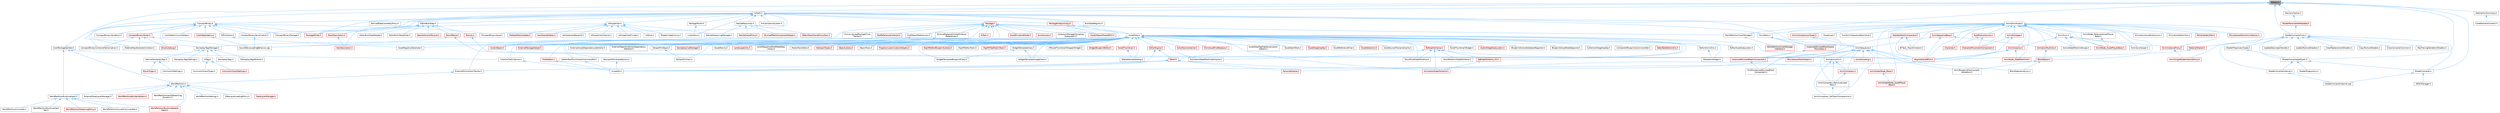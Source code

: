 digraph "Blake3.h"
{
 // INTERACTIVE_SVG=YES
 // LATEX_PDF_SIZE
  bgcolor="transparent";
  edge [fontname=Helvetica,fontsize=10,labelfontname=Helvetica,labelfontsize=10];
  node [fontname=Helvetica,fontsize=10,shape=box,height=0.2,width=0.4];
  Node1 [id="Node000001",label="Blake3.h",height=0.2,width=0.4,color="gray40", fillcolor="grey60", style="filled", fontcolor="black",tooltip=" "];
  Node1 -> Node2 [id="edge1_Node000001_Node000002",dir="back",color="steelblue1",style="solid",tooltip=" "];
  Node2 [id="Node000002",label="CookPackageSplitter.h",height=0.2,width=0.4,color="grey40", fillcolor="white", style="filled",URL="$da/db3/CookPackageSplitter_8h.html",tooltip=" "];
  Node2 -> Node3 [id="edge2_Node000002_Node000003",dir="back",color="steelblue1",style="solid",tooltip=" "];
  Node3 [id="Node000003",label="CookOnTheFlyServer.h",height=0.2,width=0.4,color="grey40", fillcolor="white", style="filled",URL="$dc/dca/CookOnTheFlyServer_8h.html",tooltip=" "];
  Node3 -> Node4 [id="edge3_Node000003_Node000004",dir="back",color="steelblue1",style="solid",tooltip=" "];
  Node4 [id="Node000004",label="UnrealEd.h",height=0.2,width=0.4,color="grey40", fillcolor="white", style="filled",URL="$d2/d5f/UnrealEd_8h.html",tooltip=" "];
  Node2 -> Node5 [id="edge4_Node000002_Node000005",dir="back",color="steelblue1",style="solid",tooltip=" "];
  Node5 [id="Node000005",label="WorldPartition.h",height=0.2,width=0.4,color="grey40", fillcolor="white", style="filled",URL="$de/d1e/WorldPartition_8h.html",tooltip=" "];
  Node5 -> Node6 [id="edge5_Node000005_Node000006",dir="back",color="steelblue1",style="solid",tooltip=" "];
  Node6 [id="Node000006",label="DataLayerLoadingPolicy.h",height=0.2,width=0.4,color="grey40", fillcolor="white", style="filled",URL="$d4/d49/DataLayerLoadingPolicy_8h.html",tooltip=" "];
  Node5 -> Node7 [id="edge6_Node000005_Node000007",dir="back",color="steelblue1",style="solid",tooltip=" "];
  Node7 [id="Node000007",label="DataLayerManager.h",height=0.2,width=0.4,color="red", fillcolor="#FFF0F0", style="filled",URL="$de/d96/DataLayerManager_8h.html",tooltip=" "];
  Node5 -> Node9 [id="edge7_Node000005_Node000009",dir="back",color="steelblue1",style="solid",tooltip=" "];
  Node9 [id="Node000009",label="ExternalDataLayerManager.h",height=0.2,width=0.4,color="grey40", fillcolor="white", style="filled",URL="$d3/d7d/ExternalDataLayerManager_8h.html",tooltip=" "];
  Node5 -> Node10 [id="edge8_Node000005_Node000010",dir="back",color="steelblue1",style="solid",tooltip=" "];
  Node10 [id="Node000010",label="WorldPartitionBuilderHelpers.h",height=0.2,width=0.4,color="red", fillcolor="#FFF0F0", style="filled",URL="$db/dc0/WorldPartitionBuilderHelpers_8h.html",tooltip=" "];
  Node5 -> Node13 [id="edge9_Node000005_Node000013",dir="back",color="steelblue1",style="solid",tooltip=" "];
  Node13 [id="Node000013",label="WorldPartitionLevelStreaming\lDynamic.h",height=0.2,width=0.4,color="grey40", fillcolor="white", style="filled",URL="$d4/d21/WorldPartitionLevelStreamingDynamic_8h.html",tooltip=" "];
  Node5 -> Node14 [id="edge10_Node000005_Node000014",dir="back",color="steelblue1",style="solid",tooltip=" "];
  Node14 [id="Node000014",label="WorldPartitionRuntimeHash.h",height=0.2,width=0.4,color="grey40", fillcolor="white", style="filled",URL="$d9/df1/WorldPartitionRuntimeHash_8h.html",tooltip=" "];
  Node14 -> Node15 [id="edge11_Node000014_Node000015",dir="back",color="steelblue1",style="solid",tooltip=" "];
  Node15 [id="Node000015",label="WorldPartitionConvertCommandlet.h",height=0.2,width=0.4,color="grey40", fillcolor="white", style="filled",URL="$db/d15/WorldPartitionConvertCommandlet_8h.html",tooltip=" "];
  Node14 -> Node16 [id="edge12_Node000014_Node000016",dir="back",color="steelblue1",style="solid",tooltip=" "];
  Node16 [id="Node000016",label="WorldPartitionConverter.h",height=0.2,width=0.4,color="grey40", fillcolor="white", style="filled",URL="$dc/df8/WorldPartitionConverter_8h.html",tooltip=" "];
  Node14 -> Node17 [id="edge13_Node000014_Node000017",dir="back",color="steelblue1",style="solid",tooltip=" "];
  Node17 [id="Node000017",label="WorldPartitionRuntimeHash\lSet.h",height=0.2,width=0.4,color="grey40", fillcolor="white", style="filled",URL="$d7/d94/WorldPartitionRuntimeHashSet_8h.html",tooltip=" "];
  Node14 -> Node18 [id="edge14_Node000014_Node000018",dir="back",color="steelblue1",style="solid",tooltip=" "];
  Node18 [id="Node000018",label="WorldPartitionRuntimeSpatial\lHash.h",height=0.2,width=0.4,color="red", fillcolor="#FFF0F0", style="filled",URL="$da/dbe/WorldPartitionRuntimeSpatialHash_8h.html",tooltip=" "];
  Node14 -> Node20 [id="edge15_Node000014_Node000020",dir="back",color="steelblue1",style="solid",tooltip=" "];
  Node20 [id="Node000020",label="WorldPartitionStreamingPolicy.h",height=0.2,width=0.4,color="red", fillcolor="#FFF0F0", style="filled",URL="$d8/d37/WorldPartitionStreamingPolicy_8h.html",tooltip=" "];
  Node5 -> Node18 [id="edge16_Node000005_Node000018",dir="back",color="steelblue1",style="solid",tooltip=" "];
  Node5 -> Node22 [id="edge17_Node000005_Node000022",dir="back",color="steelblue1",style="solid",tooltip=" "];
  Node22 [id="Node000022",label="WorldPartitionSettings.h",height=0.2,width=0.4,color="grey40", fillcolor="white", style="filled",URL="$de/d7a/WorldPartitionSettings_8h.html",tooltip=" "];
  Node2 -> Node14 [id="edge18_Node000002_Node000014",dir="back",color="steelblue1",style="solid",tooltip=" "];
  Node1 -> Node23 [id="edge19_Node000001_Node000023",dir="back",color="steelblue1",style="solid",tooltip=" "];
  Node23 [id="Node000023",label="GameplayTagsManager.h",height=0.2,width=0.4,color="grey40", fillcolor="white", style="filled",URL="$d5/dc9/GameplayTagsManager_8h.html",tooltip=" "];
  Node23 -> Node24 [id="edge20_Node000023_Node000024",dir="back",color="steelblue1",style="solid",tooltip=" "];
  Node24 [id="Node000024",label="GameplayTags.h",height=0.2,width=0.4,color="grey40", fillcolor="white", style="filled",URL="$d0/d9b/GameplayTags_8h.html",tooltip=" "];
  Node23 -> Node25 [id="edge21_Node000023_Node000025",dir="back",color="steelblue1",style="solid",tooltip=" "];
  Node25 [id="Node000025",label="GameplayTagsModule.h",height=0.2,width=0.4,color="grey40", fillcolor="white", style="filled",URL="$dc/d65/GameplayTagsModule_8h.html",tooltip=" "];
  Node23 -> Node26 [id="edge22_Node000023_Node000026",dir="back",color="steelblue1",style="solid",tooltip=" "];
  Node26 [id="Node000026",label="GameplayTagsSettings.h",height=0.2,width=0.4,color="grey40", fillcolor="white", style="filled",URL="$d0/dec/GameplayTagsSettings_8h.html",tooltip=" "];
  Node23 -> Node27 [id="edge23_Node000023_Node000027",dir="back",color="steelblue1",style="solid",tooltip=" "];
  Node27 [id="Node000027",label="NativeGameplayTags.h",height=0.2,width=0.4,color="grey40", fillcolor="white", style="filled",URL="$da/d7f/NativeGameplayTags_8h.html",tooltip=" "];
  Node27 -> Node28 [id="edge24_Node000027_Node000028",dir="back",color="steelblue1",style="solid",tooltip=" "];
  Node28 [id="Node000028",label="CommonUISettings.h",height=0.2,width=0.4,color="grey40", fillcolor="white", style="filled",URL="$dd/d19/CommonUISettings_8h.html",tooltip=" "];
  Node27 -> Node29 [id="edge25_Node000027_Node000029",dir="back",color="steelblue1",style="solid",tooltip=" "];
  Node29 [id="Node000029",label="MoverTypes.h",height=0.2,width=0.4,color="red", fillcolor="#FFF0F0", style="filled",URL="$dd/d3e/MoverTypes_8h.html",tooltip=" "];
  Node23 -> Node91 [id="edge26_Node000023_Node000091",dir="back",color="steelblue1",style="solid",tooltip=" "];
  Node91 [id="Node000091",label="UITag.h",height=0.2,width=0.4,color="grey40", fillcolor="white", style="filled",URL="$d4/da5/UITag_8h.html",tooltip=" "];
  Node91 -> Node92 [id="edge27_Node000091_Node000092",dir="back",color="steelblue1",style="solid",tooltip=" "];
  Node92 [id="Node000092",label="CommonUIInputSettings.h",height=0.2,width=0.4,color="red", fillcolor="#FFF0F0", style="filled",URL="$d4/d5b/CommonUIInputSettings_8h.html",tooltip=" "];
  Node91 -> Node94 [id="edge28_Node000091_Node000094",dir="back",color="steelblue1",style="solid",tooltip=" "];
  Node94 [id="Node000094",label="CommonUIInputTypes.h",height=0.2,width=0.4,color="grey40", fillcolor="white", style="filled",URL="$d5/de8/CommonUIInputTypes_8h.html",tooltip=" "];
  Node1 -> Node95 [id="edge29_Node000001_Node000095",dir="back",color="steelblue1",style="solid",tooltip=" "];
  Node95 [id="Node000095",label="IoHash.h",height=0.2,width=0.4,color="grey40", fillcolor="white", style="filled",URL="$d0/d97/IoHash_8h.html",tooltip=" "];
  Node95 -> Node96 [id="edge30_Node000095_Node000096",dir="back",color="steelblue1",style="solid",tooltip=" "];
  Node96 [id="Node000096",label="AnimBank.h",height=0.2,width=0.4,color="grey40", fillcolor="white", style="filled",URL="$d6/dc9/AnimBank_8h.html",tooltip=" "];
  Node96 -> Node97 [id="edge31_Node000096_Node000097",dir="back",color="steelblue1",style="solid",tooltip=" "];
  Node97 [id="Node000097",label="HLODInstancedSkinnedMesh\lComponent.h",height=0.2,width=0.4,color="grey40", fillcolor="white", style="filled",URL="$d5/d06/HLODInstancedSkinnedMeshComponent_8h.html",tooltip=" "];
  Node96 -> Node98 [id="edge32_Node000096_Node000098",dir="back",color="steelblue1",style="solid",tooltip=" "];
  Node98 [id="Node000098",label="InstancedSkinnedMeshComponent.h",height=0.2,width=0.4,color="red", fillcolor="#FFF0F0", style="filled",URL="$d7/da7/InstancedSkinnedMeshComponent_8h.html",tooltip=" "];
  Node98 -> Node97 [id="edge33_Node000098_Node000097",dir="back",color="steelblue1",style="solid",tooltip=" "];
  Node96 -> Node100 [id="edge34_Node000096_Node000100",dir="back",color="steelblue1",style="solid",tooltip=" "];
  Node100 [id="Node000100",label="InstancedSkinnedMeshScene\lProxyDesc.h",height=0.2,width=0.4,color="red", fillcolor="#FFF0F0", style="filled",URL="$d7/d6c/InstancedSkinnedMeshSceneProxyDesc_8h.html",tooltip=" "];
  Node100 -> Node98 [id="edge35_Node000100_Node000098",dir="back",color="steelblue1",style="solid",tooltip=" "];
  Node95 -> Node101 [id="edge36_Node000095_Node000101",dir="back",color="steelblue1",style="solid",tooltip=" "];
  Node101 [id="Node000101",label="AnimSequence.h",height=0.2,width=0.4,color="grey40", fillcolor="white", style="filled",URL="$d0/d8a/AnimSequence_8h.html",tooltip=" "];
  Node101 -> Node102 [id="edge37_Node000101_Node000102",dir="back",color="steelblue1",style="solid",tooltip=" "];
  Node102 [id="Node000102",label="AnimBlueprintPostCompile\lValidation.h",height=0.2,width=0.4,color="grey40", fillcolor="white", style="filled",URL="$de/d1b/AnimBlueprintPostCompileValidation_8h.html",tooltip=" "];
  Node101 -> Node103 [id="edge38_Node000101_Node000103",dir="back",color="steelblue1",style="solid",tooltip=" "];
  Node103 [id="Node000103",label="AnimCompress.h",height=0.2,width=0.4,color="red", fillcolor="#FFF0F0", style="filled",URL="$dd/d6d/AnimCompress_8h.html",tooltip=" "];
  Node103 -> Node107 [id="edge39_Node000103_Node000107",dir="back",color="steelblue1",style="solid",tooltip=" "];
  Node107 [id="Node000107",label="AnimCompress_RemoveLinear\lKeys.h",height=0.2,width=0.4,color="grey40", fillcolor="white", style="filled",URL="$d1/d0a/AnimCompress__RemoveLinearKeys_8h.html",tooltip=" "];
  Node107 -> Node108 [id="edge40_Node000107_Node000108",dir="back",color="steelblue1",style="solid",tooltip=" "];
  Node108 [id="Node000108",label="AnimCompress_PerTrackCompression.h",height=0.2,width=0.4,color="grey40", fillcolor="white", style="filled",URL="$d1/d22/AnimCompress__PerTrackCompression_8h.html",tooltip=" "];
  Node101 -> Node108 [id="edge41_Node000101_Node000108",dir="back",color="steelblue1",style="solid",tooltip=" "];
  Node101 -> Node107 [id="edge42_Node000101_Node000107",dir="back",color="steelblue1",style="solid",tooltip=" "];
  Node101 -> Node111 [id="edge43_Node000101_Node000111",dir="back",color="steelblue1",style="solid",tooltip=" "];
  Node111 [id="Node000111",label="AnimEncoding.h",height=0.2,width=0.4,color="red", fillcolor="#FFF0F0", style="filled",URL="$d9/dfd/AnimEncoding_8h.html",tooltip=" "];
  Node101 -> Node117 [id="edge44_Node000101_Node000117",dir="back",color="steelblue1",style="solid",tooltip=" "];
  Node117 [id="Node000117",label="AnimationUtils.h",height=0.2,width=0.4,color="grey40", fillcolor="white", style="filled",URL="$d6/db6/AnimationUtils_8h.html",tooltip=" "];
  Node117 -> Node103 [id="edge45_Node000117_Node000103",dir="back",color="steelblue1",style="solid",tooltip=" "];
  Node117 -> Node108 [id="edge46_Node000117_Node000108",dir="back",color="steelblue1",style="solid",tooltip=" "];
  Node117 -> Node107 [id="edge47_Node000117_Node000107",dir="back",color="steelblue1",style="solid",tooltip=" "];
  Node101 -> Node118 [id="edge48_Node000101_Node000118",dir="back",color="steelblue1",style="solid",tooltip=" "];
  Node118 [id="Node000118",label="BlendSpaceAnalysis.h",height=0.2,width=0.4,color="grey40", fillcolor="white", style="filled",URL="$d7/daf/BlendSpaceAnalysis_8h.html",tooltip=" "];
  Node101 -> Node119 [id="edge49_Node000101_Node000119",dir="back",color="steelblue1",style="solid",tooltip=" "];
  Node119 [id="Node000119",label="EngineSharedPCH.h",height=0.2,width=0.4,color="red", fillcolor="#FFF0F0", style="filled",URL="$dc/dbb/EngineSharedPCH_8h.html",tooltip=" "];
  Node101 -> Node121 [id="edge50_Node000101_Node000121",dir="back",color="steelblue1",style="solid",tooltip=" "];
  Node121 [id="Node000121",label="MovieSceneToolHelpers.h",height=0.2,width=0.4,color="red", fillcolor="#FFF0F0", style="filled",URL="$d4/d0e/MovieSceneToolHelpers_8h.html",tooltip=" "];
  Node101 -> Node126 [id="edge51_Node000101_Node000126",dir="back",color="steelblue1",style="solid",tooltip=" "];
  Node126 [id="Node000126",label="PersonaModule.h",height=0.2,width=0.4,color="red", fillcolor="#FFF0F0", style="filled",URL="$de/d74/PersonaModule_8h.html",tooltip=" "];
  Node95 -> Node128 [id="edge52_Node000095_Node000128",dir="back",color="steelblue1",style="solid",tooltip=" "];
  Node128 [id="Node000128",label="AnimationAsset.h",height=0.2,width=0.4,color="grey40", fillcolor="white", style="filled",URL="$d4/df8/AnimationAsset_8h.html",tooltip=" "];
  Node128 -> Node129 [id="edge53_Node000128_Node000129",dir="back",color="steelblue1",style="solid",tooltip=" "];
  Node129 [id="Node000129",label="ActiveStateMachineScope.h",height=0.2,width=0.4,color="grey40", fillcolor="white", style="filled",URL="$db/d6d/ActiveStateMachineScope_8h.html",tooltip=" "];
  Node128 -> Node96 [id="edge54_Node000128_Node000096",dir="back",color="steelblue1",style="solid",tooltip=" "];
  Node128 -> Node130 [id="edge55_Node000128_Node000130",dir="back",color="steelblue1",style="solid",tooltip=" "];
  Node130 [id="Node000130",label="AnimCompressionTypes.h",height=0.2,width=0.4,color="red", fillcolor="#FFF0F0", style="filled",URL="$d1/d3b/AnimCompressionTypes_8h.html",tooltip=" "];
  Node130 -> Node101 [id="edge56_Node000130_Node000101",dir="back",color="steelblue1",style="solid",tooltip=" "];
  Node128 -> Node137 [id="edge57_Node000128_Node000137",dir="back",color="steelblue1",style="solid",tooltip=" "];
  Node137 [id="Node000137",label="AnimGraphNode_AssetPlayer\lBase.h",height=0.2,width=0.4,color="red", fillcolor="#FFF0F0", style="filled",URL="$d1/d4f/AnimGraphNode__AssetPlayerBase_8h.html",tooltip=" "];
  Node128 -> Node149 [id="edge58_Node000128_Node000149",dir="back",color="steelblue1",style="solid",tooltip=" "];
  Node149 [id="Node000149",label="AnimGraphNode_Base.h",height=0.2,width=0.4,color="red", fillcolor="#FFF0F0", style="filled",URL="$d0/dfb/AnimGraphNode__Base_8h.html",tooltip=" "];
  Node149 -> Node137 [id="edge59_Node000149_Node000137",dir="back",color="steelblue1",style="solid",tooltip=" "];
  Node128 -> Node229 [id="edge60_Node000128_Node000229",dir="back",color="steelblue1",style="solid",tooltip=" "];
  Node229 [id="Node000229",label="AnimInstance.h",height=0.2,width=0.4,color="red", fillcolor="#FFF0F0", style="filled",URL="$df/da0/AnimInstance_8h.html",tooltip=" "];
  Node229 -> Node235 [id="edge61_Node000229_Node000235",dir="back",color="steelblue1",style="solid",tooltip=" "];
  Node235 [id="Node000235",label="AnimNode_StateMachine.h",height=0.2,width=0.4,color="red", fillcolor="#FFF0F0", style="filled",URL="$df/d8f/AnimNode__StateMachine_8h.html",tooltip=" "];
  Node229 -> Node119 [id="edge62_Node000229_Node000119",dir="back",color="steelblue1",style="solid",tooltip=" "];
  Node229 -> Node4 [id="edge63_Node000229_Node000004",dir="back",color="steelblue1",style="solid",tooltip=" "];
  Node128 -> Node294 [id="edge64_Node000128_Node000294",dir="back",color="steelblue1",style="solid",tooltip=" "];
  Node294 [id="Node000294",label="AnimInstanceProxy.h",height=0.2,width=0.4,color="red", fillcolor="#FFF0F0", style="filled",URL="$d6/d6e/AnimInstanceProxy_8h.html",tooltip=" "];
  Node294 -> Node296 [id="edge65_Node000294_Node000296",dir="back",color="steelblue1",style="solid",tooltip=" "];
  Node296 [id="Node000296",label="AnimSingleNodeInstanceProxy.h",height=0.2,width=0.4,color="red", fillcolor="#FFF0F0", style="filled",URL="$dc/de5/AnimSingleNodeInstanceProxy_8h.html",tooltip=" "];
  Node128 -> Node297 [id="edge66_Node000128_Node000297",dir="back",color="steelblue1",style="solid",tooltip=" "];
  Node297 [id="Node000297",label="AnimMontage.h",height=0.2,width=0.4,color="red", fillcolor="#FFF0F0", style="filled",URL="$d2/da0/AnimMontage_8h.html",tooltip=" "];
  Node297 -> Node299 [id="edge67_Node000297_Node000299",dir="back",color="steelblue1",style="solid",tooltip=" "];
  Node299 [id="Node000299",label="CharacterMovementComponent.h",height=0.2,width=0.4,color="red", fillcolor="#FFF0F0", style="filled",URL="$d8/d84/CharacterMovementComponent_8h.html",tooltip=" "];
  Node297 -> Node119 [id="edge68_Node000297_Node000119",dir="back",color="steelblue1",style="solid",tooltip=" "];
  Node128 -> Node303 [id="edge69_Node000128_Node000303",dir="back",color="steelblue1",style="solid",tooltip=" "];
  Node303 [id="Node000303",label="AnimNode_AssetPlayerBase.h",height=0.2,width=0.4,color="red", fillcolor="#FFF0F0", style="filled",URL="$db/d4a/AnimNode__AssetPlayerBase_8h.html",tooltip=" "];
  Node128 -> Node305 [id="edge70_Node000128_Node000305",dir="back",color="steelblue1",style="solid",tooltip=" "];
  Node305 [id="Node000305",label="AnimNode_RelevantAssetPlayer\lBase.h",height=0.2,width=0.4,color="grey40", fillcolor="white", style="filled",URL="$d5/d02/AnimNode__RelevantAssetPlayerBase_8h.html",tooltip=" "];
  Node305 -> Node303 [id="edge71_Node000305_Node000303",dir="back",color="steelblue1",style="solid",tooltip=" "];
  Node128 -> Node235 [id="edge72_Node000128_Node000235",dir="back",color="steelblue1",style="solid",tooltip=" "];
  Node128 -> Node101 [id="edge73_Node000128_Node000101",dir="back",color="steelblue1",style="solid",tooltip=" "];
  Node128 -> Node306 [id="edge74_Node000128_Node000306",dir="back",color="steelblue1",style="solid",tooltip=" "];
  Node306 [id="Node000306",label="AnimSequenceBase.h",height=0.2,width=0.4,color="red", fillcolor="#FFF0F0", style="filled",URL="$db/d58/AnimSequenceBase_8h.html",tooltip=" "];
  Node306 -> Node101 [id="edge75_Node000306_Node000101",dir="back",color="steelblue1",style="solid",tooltip=" "];
  Node306 -> Node311 [id="edge76_Node000306_Node000311",dir="back",color="steelblue1",style="solid",tooltip=" "];
  Node311 [id="Node000311",label="AnimationRuntime.h",height=0.2,width=0.4,color="red", fillcolor="#FFF0F0", style="filled",URL="$da/d93/AnimationRuntime_8h.html",tooltip=" "];
  Node311 -> Node319 [id="edge77_Node000311_Node000319",dir="back",color="steelblue1",style="solid",tooltip=" "];
  Node319 [id="Node000319",label="BlendSpace.h",height=0.2,width=0.4,color="red", fillcolor="#FFF0F0", style="filled",URL="$d7/d9b/BlendSpace_8h.html",tooltip=" "];
  Node319 -> Node102 [id="edge78_Node000319_Node000102",dir="back",color="steelblue1",style="solid",tooltip=" "];
  Node319 -> Node118 [id="edge79_Node000319_Node000118",dir="back",color="steelblue1",style="solid",tooltip=" "];
  Node306 -> Node119 [id="edge80_Node000306_Node000119",dir="back",color="steelblue1",style="solid",tooltip=" "];
  Node128 -> Node296 [id="edge81_Node000128_Node000296",dir="back",color="steelblue1",style="solid",tooltip=" "];
  Node128 -> Node333 [id="edge82_Node000128_Node000333",dir="back",color="steelblue1",style="solid",tooltip=" "];
  Node333 [id="Node000333",label="AnimSync.h",height=0.2,width=0.4,color="grey40", fillcolor="white", style="filled",URL="$db/d18/AnimSync_8h.html",tooltip=" "];
  Node333 -> Node129 [id="edge83_Node000333_Node000129",dir="back",color="steelblue1",style="solid",tooltip=" "];
  Node333 -> Node229 [id="edge84_Node000333_Node000229",dir="back",color="steelblue1",style="solid",tooltip=" "];
  Node333 -> Node294 [id="edge85_Node000333_Node000294",dir="back",color="steelblue1",style="solid",tooltip=" "];
  Node333 -> Node303 [id="edge86_Node000333_Node000303",dir="back",color="steelblue1",style="solid",tooltip=" "];
  Node333 -> Node334 [id="edge87_Node000333_Node000334",dir="back",color="steelblue1",style="solid",tooltip=" "];
  Node334 [id="Node000334",label="AnimSyncScope.h",height=0.2,width=0.4,color="grey40", fillcolor="white", style="filled",URL="$dc/d23/AnimSyncScope_8h.html",tooltip=" "];
  Node128 -> Node334 [id="edge88_Node000128_Node000334",dir="back",color="steelblue1",style="solid",tooltip=" "];
  Node128 -> Node335 [id="edge89_Node000128_Node000335",dir="back",color="steelblue1",style="solid",tooltip=" "];
  Node335 [id="Node000335",label="AnimationAssetExtensions.h",height=0.2,width=0.4,color="grey40", fillcolor="white", style="filled",URL="$d4/d37/AnimationAssetExtensions_8h.html",tooltip=" "];
  Node128 -> Node336 [id="edge90_Node000128_Node000336",dir="back",color="steelblue1",style="solid",tooltip=" "];
  Node336 [id="Node000336",label="AnimationEditorUtils.h",height=0.2,width=0.4,color="grey40", fillcolor="white", style="filled",URL="$df/d23/AnimationEditorUtils_8h.html",tooltip=" "];
  Node128 -> Node311 [id="edge91_Node000128_Node000311",dir="back",color="steelblue1",style="solid",tooltip=" "];
  Node128 -> Node337 [id="edge92_Node000128_Node000337",dir="back",color="steelblue1",style="solid",tooltip=" "];
  Node337 [id="Node000337",label="AttributeIdentifier.h",height=0.2,width=0.4,color="red", fillcolor="#FFF0F0", style="filled",URL="$df/daa/AttributeIdentifier_8h.html",tooltip=" "];
  Node128 -> Node347 [id="edge93_Node000128_Node000347",dir="back",color="steelblue1",style="solid",tooltip=" "];
  Node347 [id="Node000347",label="BTTask_PlayAnimation.h",height=0.2,width=0.4,color="grey40", fillcolor="white", style="filled",URL="$db/d8d/BTTask__PlayAnimation_8h.html",tooltip=" "];
  Node128 -> Node319 [id="edge94_Node000128_Node000319",dir="back",color="steelblue1",style="solid",tooltip=" "];
  Node128 -> Node348 [id="edge95_Node000128_Node000348",dir="back",color="steelblue1",style="solid",tooltip=" "];
  Node348 [id="Node000348",label="Character.h",height=0.2,width=0.4,color="red", fillcolor="#FFF0F0", style="filled",URL="$db/dc7/Character_8h.html",tooltip=" "];
  Node128 -> Node299 [id="edge96_Node000128_Node000299",dir="back",color="steelblue1",style="solid",tooltip=" "];
  Node128 -> Node119 [id="edge97_Node000128_Node000119",dir="back",color="steelblue1",style="solid",tooltip=" "];
  Node128 -> Node351 [id="edge98_Node000128_Node000351",dir="back",color="steelblue1",style="solid",tooltip=" "];
  Node351 [id="Node000351",label="MovieSceneStitchAnimSection.h",height=0.2,width=0.4,color="red", fillcolor="#FFF0F0", style="filled",URL="$de/d74/MovieSceneStitchAnimSection_8h.html",tooltip=" "];
  Node128 -> Node345 [id="edge99_Node000128_Node000345",dir="back",color="steelblue1",style="solid",tooltip=" "];
  Node345 [id="Node000345",label="PoseAsset.h",height=0.2,width=0.4,color="grey40", fillcolor="white", style="filled",URL="$d9/dba/PoseAsset_8h.html",tooltip=" "];
  Node128 -> Node354 [id="edge100_Node000128_Node000354",dir="back",color="steelblue1",style="solid",tooltip=" "];
  Node354 [id="Node000354",label="PushAnimSequenceKeyframe.h",height=0.2,width=0.4,color="grey40", fillcolor="white", style="filled",URL="$d9/d18/PushAnimSequenceKeyframe_8h.html",tooltip=" "];
  Node128 -> Node355 [id="edge101_Node000128_Node000355",dir="back",color="steelblue1",style="solid",tooltip=" "];
  Node355 [id="Node000355",label="RootMotionSource.h",height=0.2,width=0.4,color="red", fillcolor="#FFF0F0", style="filled",URL="$d2/dd0/RootMotionSource_8h.html",tooltip=" "];
  Node355 -> Node348 [id="edge102_Node000355_Node000348",dir="back",color="steelblue1",style="solid",tooltip=" "];
  Node355 -> Node299 [id="edge103_Node000355_Node000299",dir="back",color="steelblue1",style="solid",tooltip=" "];
  Node128 -> Node357 [id="edge104_Node000128_Node000357",dir="back",color="steelblue1",style="solid",tooltip=" "];
  Node357 [id="Node000357",label="SkeletalMeshComponent.h",height=0.2,width=0.4,color="red", fillcolor="#FFF0F0", style="filled",URL="$d8/db5/SkeletalMeshComponent_8h.html",tooltip=" "];
  Node357 -> Node347 [id="edge105_Node000357_Node000347",dir="back",color="steelblue1",style="solid",tooltip=" "];
  Node357 -> Node119 [id="edge106_Node000357_Node000119",dir="back",color="steelblue1",style="solid",tooltip=" "];
  Node357 -> Node98 [id="edge107_Node000357_Node000098",dir="back",color="steelblue1",style="solid",tooltip=" "];
  Node95 -> Node377 [id="edge108_Node000095_Node000377",dir="back",color="steelblue1",style="solid",tooltip=" "];
  Node377 [id="Node000377",label="AssetData.h",height=0.2,width=0.4,color="grey40", fillcolor="white", style="filled",URL="$d9/d19/AssetData_8h.html",tooltip=" "];
  Node377 -> Node378 [id="edge109_Node000377_Node000378",dir="back",color="steelblue1",style="solid",tooltip=" "];
  Node378 [id="Node000378",label="ActorDescContainer.h",height=0.2,width=0.4,color="red", fillcolor="#FFF0F0", style="filled",URL="$de/df0/ActorDescContainer_8h.html",tooltip=" "];
  Node377 -> Node384 [id="edge110_Node000377_Node000384",dir="back",color="steelblue1",style="solid",tooltip=" "];
  Node384 [id="Node000384",label="AnimAssetFindReplace.h",height=0.2,width=0.4,color="red", fillcolor="#FFF0F0", style="filled",URL="$d2/d3f/AnimAssetFindReplace_8h.html",tooltip=" "];
  Node377 -> Node388 [id="edge111_Node000377_Node000388",dir="back",color="steelblue1",style="solid",tooltip=" "];
  Node388 [id="Node000388",label="AnimationGraphSchema.h",height=0.2,width=0.4,color="red", fillcolor="#FFF0F0", style="filled",URL="$dc/d75/AnimationGraphSchema_8h.html",tooltip=" "];
  Node377 -> Node391 [id="edge112_Node000377_Node000391",dir="back",color="steelblue1",style="solid",tooltip=" "];
  Node391 [id="Node000391",label="AnimationStateMachineSchema.h",height=0.2,width=0.4,color="grey40", fillcolor="white", style="filled",URL="$d7/d8c/AnimationStateMachineSchema_8h.html",tooltip=" "];
  Node377 -> Node392 [id="edge113_Node000377_Node000392",dir="back",color="steelblue1",style="solid",tooltip=" "];
  Node392 [id="Node000392",label="AssetDataTagMapSerialization\lDetails.h",height=0.2,width=0.4,color="grey40", fillcolor="white", style="filled",URL="$d5/d67/AssetDataTagMapSerializationDetails_8h.html",tooltip=" "];
  Node377 -> Node393 [id="edge114_Node000377_Node000393",dir="back",color="steelblue1",style="solid",tooltip=" "];
  Node393 [id="Node000393",label="AssetDataToken.h",height=0.2,width=0.4,color="grey40", fillcolor="white", style="filled",URL="$d2/da5/AssetDataToken_8h.html",tooltip=" "];
  Node377 -> Node394 [id="edge115_Node000377_Node000394",dir="back",color="steelblue1",style="solid",tooltip=" "];
  Node394 [id="Node000394",label="AssetDragDropOp.h",height=0.2,width=0.4,color="red", fillcolor="#FFF0F0", style="filled",URL="$df/dda/AssetDragDropOp_8h.html",tooltip=" "];
  Node377 -> Node396 [id="edge116_Node000377_Node000396",dir="back",color="steelblue1",style="solid",tooltip=" "];
  Node396 [id="Node000396",label="AssetReferenceFixer.h",height=0.2,width=0.4,color="grey40", fillcolor="white", style="filled",URL="$dd/da4/AssetReferenceFixer_8h.html",tooltip=" "];
  Node377 -> Node397 [id="edge117_Node000377_Node000397",dir="back",color="steelblue1",style="solid",tooltip=" "];
  Node397 [id="Node000397",label="AssetRegistryGenerator.h",height=0.2,width=0.4,color="grey40", fillcolor="white", style="filled",URL="$df/dd1/AssetRegistryGenerator_8h.html",tooltip=" "];
  Node377 -> Node398 [id="edge118_Node000377_Node000398",dir="back",color="steelblue1",style="solid",tooltip=" "];
  Node398 [id="Node000398",label="AssetSelection.h",height=0.2,width=0.4,color="red", fillcolor="#FFF0F0", style="filled",URL="$d2/d2c/AssetSelection_8h.html",tooltip=" "];
  Node377 -> Node405 [id="edge119_Node000377_Node000405",dir="back",color="steelblue1",style="solid",tooltip=" "];
  Node405 [id="Node000405",label="AssetSourceFilenameCache.h",height=0.2,width=0.4,color="grey40", fillcolor="white", style="filled",URL="$dd/d16/AssetSourceFilenameCache_8h.html",tooltip=" "];
  Node377 -> Node406 [id="edge120_Node000377_Node000406",dir="back",color="steelblue1",style="solid",tooltip=" "];
  Node406 [id="Node000406",label="AssetThumbnail.h",height=0.2,width=0.4,color="red", fillcolor="#FFF0F0", style="filled",URL="$d7/d61/AssetThumbnail_8h.html",tooltip=" "];
  Node406 -> Node415 [id="edge121_Node000406_Node000415",dir="back",color="steelblue1",style="solid",tooltip=" "];
  Node415 [id="Node000415",label="SDeleteAssetsDialog.h",height=0.2,width=0.4,color="grey40", fillcolor="white", style="filled",URL="$d7/d0d/SDeleteAssetsDialog_8h.html",tooltip=" "];
  Node377 -> Node416 [id="edge122_Node000377_Node000416",dir="back",color="steelblue1",style="solid",tooltip=" "];
  Node416 [id="Node000416",label="AssetThumbnailWidget.h",height=0.2,width=0.4,color="grey40", fillcolor="white", style="filled",URL="$d8/d2a/AssetThumbnailWidget_8h.html",tooltip=" "];
  Node377 -> Node417 [id="edge123_Node000377_Node000417",dir="back",color="steelblue1",style="solid",tooltip=" "];
  Node417 [id="Node000417",label="AudioWidgetSubsystem.h",height=0.2,width=0.4,color="red", fillcolor="#FFF0F0", style="filled",URL="$de/d1b/AudioWidgetSubsystem_8h.html",tooltip=" "];
  Node377 -> Node419 [id="edge124_Node000377_Node000419",dir="back",color="steelblue1",style="solid",tooltip=" "];
  Node419 [id="Node000419",label="BlueprintActionDatabaseRegistrar.h",height=0.2,width=0.4,color="grey40", fillcolor="white", style="filled",URL="$d5/d5d/BlueprintActionDatabaseRegistrar_8h.html",tooltip=" "];
  Node377 -> Node420 [id="edge125_Node000377_Node000420",dir="back",color="steelblue1",style="solid",tooltip=" "];
  Node420 [id="Node000420",label="BlueprintAssetNodeSpawner.h",height=0.2,width=0.4,color="grey40", fillcolor="white", style="filled",URL="$d2/d56/BlueprintAssetNodeSpawner_8h.html",tooltip=" "];
  Node377 -> Node421 [id="edge126_Node000377_Node000421",dir="back",color="steelblue1",style="solid",tooltip=" "];
  Node421 [id="Node000421",label="CollectionDragDropOp.h",height=0.2,width=0.4,color="grey40", fillcolor="white", style="filled",URL="$d6/d23/CollectionDragDropOp_8h.html",tooltip=" "];
  Node377 -> Node422 [id="edge127_Node000377_Node000422",dir="back",color="steelblue1",style="solid",tooltip=" "];
  Node422 [id="Node000422",label="CompileAllBlueprintsCommandlet.h",height=0.2,width=0.4,color="grey40", fillcolor="white", style="filled",URL="$d4/d7d/CompileAllBlueprintsCommandlet_8h.html",tooltip=" "];
  Node377 -> Node423 [id="edge128_Node000377_Node000423",dir="back",color="steelblue1",style="solid",tooltip=" "];
  Node423 [id="Node000423",label="DataTableEditorUtils.h",height=0.2,width=0.4,color="red", fillcolor="#FFF0F0", style="filled",URL="$d6/d6f/DataTableEditorUtils_8h.html",tooltip=" "];
  Node377 -> Node425 [id="edge129_Node000377_Node000425",dir="back",color="steelblue1",style="solid",tooltip=" "];
  Node425 [id="Node000425",label="EdGraphSchema.h",height=0.2,width=0.4,color="red", fillcolor="#FFF0F0", style="filled",URL="$d2/dce/EdGraphSchema_8h.html",tooltip=" "];
  Node425 -> Node388 [id="edge130_Node000425_Node000388",dir="back",color="steelblue1",style="solid",tooltip=" "];
  Node425 -> Node391 [id="edge131_Node000425_Node000391",dir="back",color="steelblue1",style="solid",tooltip=" "];
  Node425 -> Node578 [id="edge132_Node000425_Node000578",dir="back",color="steelblue1",style="solid",tooltip=" "];
  Node578 [id="Node000578",label="EdGraphSchema_K2.h",height=0.2,width=0.4,color="red", fillcolor="#FFF0F0", style="filled",URL="$d0/dcf/EdGraphSchema__K2_8h.html",tooltip=" "];
  Node578 -> Node388 [id="edge133_Node000578_Node000388",dir="back",color="steelblue1",style="solid",tooltip=" "];
  Node425 -> Node119 [id="edge134_Node000425_Node000119",dir="back",color="steelblue1",style="solid",tooltip=" "];
  Node425 -> Node740 [id="edge135_Node000425_Node000740",dir="back",color="steelblue1",style="solid",tooltip=" "];
  Node740 [id="Node000740",label="SoundCueGraphSchema.h",height=0.2,width=0.4,color="grey40", fillcolor="white", style="filled",URL="$d7/d4a/SoundCueGraphSchema_8h.html",tooltip=" "];
  Node425 -> Node452 [id="edge136_Node000425_Node000452",dir="back",color="steelblue1",style="solid",tooltip=" "];
  Node452 [id="Node000452",label="SoundSubmixGraphSchema.h",height=0.2,width=0.4,color="grey40", fillcolor="white", style="filled",URL="$dc/ddf/SoundSubmixGraphSchema_8h.html",tooltip=" "];
  Node377 -> Node578 [id="edge137_Node000377_Node000578",dir="back",color="steelblue1",style="solid",tooltip=" "];
  Node377 -> Node741 [id="edge138_Node000377_Node000741",dir="back",color="steelblue1",style="solid",tooltip=" "];
  Node741 [id="Node000741",label="Editor.h",height=0.2,width=0.4,color="red", fillcolor="#FFF0F0", style="filled",URL="$de/d6e/Editor_8h.html",tooltip=" "];
  Node741 -> Node149 [id="edge139_Node000741_Node000149",dir="back",color="steelblue1",style="solid",tooltip=" "];
  Node741 -> Node777 [id="edge140_Node000741_Node000777",dir="back",color="steelblue1",style="solid",tooltip=" "];
  Node777 [id="Node000777",label="ExternalDirtyActorsTracker.h",height=0.2,width=0.4,color="grey40", fillcolor="white", style="filled",URL="$db/d89/ExternalDirtyActorsTracker_8h.html",tooltip=" "];
  Node777 -> Node5 [id="edge141_Node000777_Node000005",dir="back",color="steelblue1",style="solid",tooltip=" "];
  Node741 -> Node126 [id="edge142_Node000741_Node000126",dir="back",color="steelblue1",style="solid",tooltip=" "];
  Node741 -> Node4 [id="edge143_Node000741_Node000004",dir="back",color="steelblue1",style="solid",tooltip=" "];
  Node377 -> Node832 [id="edge144_Node000377_Node000832",dir="back",color="steelblue1",style="solid",tooltip=" "];
  Node832 [id="Node000832",label="EditorAnimUtils.h",height=0.2,width=0.4,color="grey40", fillcolor="white", style="filled",URL="$d1/dd4/EditorAnimUtils_8h.html",tooltip=" "];
  Node832 -> Node775 [id="edge145_Node000832_Node000775",dir="back",color="steelblue1",style="solid",tooltip=" "];
  Node775 [id="Node000775",label="SSkeletonWidget.h",height=0.2,width=0.4,color="grey40", fillcolor="white", style="filled",URL="$dd/da7/SSkeletonWidget_8h.html",tooltip=" "];
  Node377 -> Node833 [id="edge146_Node000377_Node000833",dir="back",color="steelblue1",style="solid",tooltip=" "];
  Node833 [id="Node000833",label="EditorAssetSubsystem.h",height=0.2,width=0.4,color="grey40", fillcolor="white", style="filled",URL="$df/d69/EditorAssetSubsystem_8h.html",tooltip=" "];
  Node377 -> Node834 [id="edge147_Node000377_Node000834",dir="back",color="steelblue1",style="solid",tooltip=" "];
  Node834 [id="Node000834",label="EditorEngine.h",height=0.2,width=0.4,color="red", fillcolor="#FFF0F0", style="filled",URL="$da/d0c/EditorEngine_8h.html",tooltip=" "];
  Node834 -> Node741 [id="edge148_Node000834_Node000741",dir="back",color="steelblue1",style="solid",tooltip=" "];
  Node834 -> Node4 [id="edge149_Node000834_Node000004",dir="back",color="steelblue1",style="solid",tooltip=" "];
  Node377 -> Node119 [id="edge150_Node000377_Node000119",dir="back",color="steelblue1",style="solid",tooltip=" "];
  Node377 -> Node837 [id="edge151_Node000377_Node000837",dir="back",color="steelblue1",style="solid",tooltip=" "];
  Node837 [id="Node000837",label="ExternalAssetDependencyGatherer.h",height=0.2,width=0.4,color="grey40", fillcolor="white", style="filled",URL="$da/dbe/ExternalAssetDependencyGatherer_8h.html",tooltip=" "];
  Node377 -> Node838 [id="edge152_Node000377_Node000838",dir="back",color="steelblue1",style="solid",tooltip=" "];
  Node838 [id="Node000838",label="ExternalObjectAndActorDependency\lGatherer.h",height=0.2,width=0.4,color="grey40", fillcolor="white", style="filled",URL="$d3/d4e/ExternalObjectAndActorDependencyGatherer_8h.html",tooltip=" "];
  Node377 -> Node839 [id="edge153_Node000377_Node000839",dir="back",color="steelblue1",style="solid",tooltip=" "];
  Node839 [id="Node000839",label="ExternalPackageHelper.h",height=0.2,width=0.4,color="red", fillcolor="#FFF0F0", style="filled",URL="$d3/d2f/ExternalPackageHelper_8h.html",tooltip=" "];
  Node377 -> Node841 [id="edge154_Node000377_Node000841",dir="back",color="steelblue1",style="solid",tooltip=" "];
  Node841 [id="Node000841",label="FileHelpers.h",height=0.2,width=0.4,color="red", fillcolor="#FFF0F0", style="filled",URL="$d9/d82/FileHelpers_8h.html",tooltip=" "];
  Node841 -> Node4 [id="edge155_Node000841_Node000004",dir="back",color="steelblue1",style="solid",tooltip=" "];
  Node377 -> Node843 [id="edge156_Node000377_Node000843",dir="back",color="steelblue1",style="solid",tooltip=" "];
  Node843 [id="Node000843",label="GameplayCueManager.h",height=0.2,width=0.4,color="red", fillcolor="#FFF0F0", style="filled",URL="$d7/d4e/GameplayCueManager_8h.html",tooltip=" "];
  Node377 -> Node23 [id="edge157_Node000377_Node000023",dir="back",color="steelblue1",style="solid",tooltip=" "];
  Node377 -> Node846 [id="edge158_Node000377_Node000846",dir="back",color="steelblue1",style="solid",tooltip=" "];
  Node846 [id="Node000846",label="GatherTextFromAssetsCommandlet.h",height=0.2,width=0.4,color="grey40", fillcolor="white", style="filled",URL="$df/da5/GatherTextFromAssetsCommandlet_8h.html",tooltip=" "];
  Node846 -> Node4 [id="edge159_Node000846_Node000004",dir="back",color="steelblue1",style="solid",tooltip=" "];
  Node377 -> Node847 [id="edge160_Node000377_Node000847",dir="back",color="steelblue1",style="solid",tooltip=" "];
  Node847 [id="Node000847",label="IAssetFamily.h",height=0.2,width=0.4,color="grey40", fillcolor="white", style="filled",URL="$d5/d12/IAssetFamily_8h.html",tooltip=" "];
  Node377 -> Node848 [id="edge161_Node000377_Node000848",dir="back",color="steelblue1",style="solid",tooltip=" "];
  Node848 [id="Node000848",label="LandscapeUtils.h",height=0.2,width=0.4,color="red", fillcolor="#FFF0F0", style="filled",URL="$d0/dc0/LandscapeUtils_8h.html",tooltip=" "];
  Node377 -> Node859 [id="edge162_Node000377_Node000859",dir="back",color="steelblue1",style="solid",tooltip=" "];
  Node859 [id="Node000859",label="LevelSequenceShotMetaData\lLibrary.h",height=0.2,width=0.4,color="grey40", fillcolor="white", style="filled",URL="$d2/d37/LevelSequenceShotMetaDataLibrary_8h.html",tooltip=" "];
  Node377 -> Node860 [id="edge163_Node000377_Node000860",dir="back",color="steelblue1",style="solid",tooltip=" "];
  Node860 [id="Node000860",label="MediaTrackEditor.h",height=0.2,width=0.4,color="grey40", fillcolor="white", style="filled",URL="$d0/d41/MediaTrackEditor_8h.html",tooltip=" "];
  Node377 -> Node861 [id="edge164_Node000377_Node000861",dir="back",color="steelblue1",style="solid",tooltip=" "];
  Node861 [id="Node000861",label="NoExportTypes.h",height=0.2,width=0.4,color="red", fillcolor="#FFF0F0", style="filled",URL="$d3/d21/NoExportTypes_8h.html",tooltip=" "];
  Node377 -> Node966 [id="edge165_Node000377_Node000966",dir="back",color="steelblue1",style="solid",tooltip=" "];
  Node966 [id="Node000966",label="ObjectLibrary.h",height=0.2,width=0.4,color="red", fillcolor="#FFF0F0", style="filled",URL="$d8/de1/ObjectLibrary_8h.html",tooltip=" "];
  Node377 -> Node967 [id="edge166_Node000377_Node000967",dir="back",color="steelblue1",style="solid",tooltip=" "];
  Node967 [id="Node000967",label="ObjectTools.h",height=0.2,width=0.4,color="grey40", fillcolor="white", style="filled",URL="$d3/d71/ObjectTools_8h.html",tooltip=" "];
  Node377 -> Node968 [id="edge167_Node000377_Node000968",dir="back",color="steelblue1",style="solid",tooltip=" "];
  Node968 [id="Node000968",label="PropertyCustomizationHelpers.h",height=0.2,width=0.4,color="red", fillcolor="#FFF0F0", style="filled",URL="$d7/dd0/PropertyCustomizationHelpers_8h.html",tooltip=" "];
  Node377 -> Node970 [id="edge168_Node000377_Node000970",dir="back",color="steelblue1",style="solid",tooltip=" "];
  Node970 [id="Node000970",label="ReimportFbxSceneFactory.h",height=0.2,width=0.4,color="grey40", fillcolor="white", style="filled",URL="$dc/d5f/ReimportFbxSceneFactory_8h.html",tooltip=" "];
  Node970 -> Node4 [id="edge169_Node000970_Node000004",dir="back",color="steelblue1",style="solid",tooltip=" "];
  Node377 -> Node595 [id="edge170_Node000377_Node000595",dir="back",color="steelblue1",style="solid",tooltip=" "];
  Node595 [id="Node000595",label="RigVMEditorBlueprintLibrary.h",height=0.2,width=0.4,color="red", fillcolor="#FFF0F0", style="filled",URL="$d9/d31/RigVMEditorBlueprintLibrary_8h.html",tooltip=" "];
  Node377 -> Node971 [id="edge171_Node000377_Node000971",dir="back",color="steelblue1",style="solid",tooltip=" "];
  Node971 [id="Node000971",label="RigVMEditorTools.h",height=0.2,width=0.4,color="grey40", fillcolor="white", style="filled",URL="$d5/ddd/RigVMEditorTools_8h.html",tooltip=" "];
  Node377 -> Node608 [id="edge172_Node000377_Node000608",dir="back",color="steelblue1",style="solid",tooltip=" "];
  Node608 [id="Node000608",label="RigVMTreeToolkitTask.h",height=0.2,width=0.4,color="red", fillcolor="#FFF0F0", style="filled",URL="$d1/dd5/RigVMTreeToolkitTask_8h.html",tooltip=" "];
  Node377 -> Node415 [id="edge173_Node000377_Node000415",dir="back",color="steelblue1",style="solid",tooltip=" "];
  Node377 -> Node556 [id="edge174_Node000377_Node000556",dir="back",color="steelblue1",style="solid",tooltip=" "];
  Node556 [id="Node000556",label="SGraphPinClass.h",height=0.2,width=0.4,color="grey40", fillcolor="white", style="filled",URL="$df/d8d/SGraphPinClass_8h.html",tooltip=" "];
  Node377 -> Node555 [id="edge175_Node000377_Node000555",dir="back",color="steelblue1",style="solid",tooltip=" "];
  Node555 [id="Node000555",label="SGraphPinObject.h",height=0.2,width=0.4,color="grey40", fillcolor="white", style="filled",URL="$da/dd6/SGraphPinObject_8h.html",tooltip=" "];
  Node555 -> Node556 [id="edge176_Node000555_Node000556",dir="back",color="steelblue1",style="solid",tooltip=" "];
  Node377 -> Node775 [id="edge177_Node000377_Node000775",dir="back",color="steelblue1",style="solid",tooltip=" "];
  Node377 -> Node740 [id="edge178_Node000377_Node000740",dir="back",color="steelblue1",style="solid",tooltip=" "];
  Node377 -> Node452 [id="edge179_Node000377_Node000452",dir="back",color="steelblue1",style="solid",tooltip=" "];
  Node377 -> Node972 [id="edge180_Node000377_Node000972",dir="back",color="steelblue1",style="solid",tooltip=" "];
  Node972 [id="Node000972",label="SoundWaveLoadingBehavior.cpp",height=0.2,width=0.4,color="grey40", fillcolor="white", style="filled",URL="$d7/d95/SoundWaveLoadingBehavior_8cpp.html",tooltip=" "];
  Node377 -> Node973 [id="edge181_Node000377_Node000973",dir="back",color="steelblue1",style="solid",tooltip=" "];
  Node973 [id="Node000973",label="VPAssetThumbnailWrapperWidget.h",height=0.2,width=0.4,color="grey40", fillcolor="white", style="filled",URL="$d8/da8/VPAssetThumbnailWrapperWidget_8h.html",tooltip=" "];
  Node377 -> Node439 [id="edge182_Node000377_Node000439",dir="back",color="steelblue1",style="solid",tooltip=" "];
  Node439 [id="Node000439",label="WidgetBlueprintEditor.h",height=0.2,width=0.4,color="red", fillcolor="#FFF0F0", style="filled",URL="$d6/d04/WidgetBlueprintEditor_8h.html",tooltip=" "];
  Node377 -> Node974 [id="edge183_Node000377_Node000974",dir="back",color="steelblue1",style="solid",tooltip=" "];
  Node974 [id="Node000974",label="WidgetTemplateBlueprintClass.h",height=0.2,width=0.4,color="grey40", fillcolor="white", style="filled",URL="$d4/d8e/WidgetTemplateBlueprintClass_8h.html",tooltip=" "];
  Node377 -> Node975 [id="edge184_Node000377_Node000975",dir="back",color="steelblue1",style="solid",tooltip=" "];
  Node975 [id="Node000975",label="WidgetTemplateClass.h",height=0.2,width=0.4,color="grey40", fillcolor="white", style="filled",URL="$df/da5/WidgetTemplateClass_8h.html",tooltip=" "];
  Node975 -> Node974 [id="edge185_Node000975_Node000974",dir="back",color="steelblue1",style="solid",tooltip=" "];
  Node975 -> Node976 [id="edge186_Node000975_Node000976",dir="back",color="steelblue1",style="solid",tooltip=" "];
  Node976 [id="Node000976",label="WidgetTemplateImageClass.h",height=0.2,width=0.4,color="grey40", fillcolor="white", style="filled",URL="$d1/d00/WidgetTemplateImageClass_8h.html",tooltip=" "];
  Node377 -> Node976 [id="edge187_Node000377_Node000976",dir="back",color="steelblue1",style="solid",tooltip=" "];
  Node95 -> Node977 [id="edge188_Node000095_Node000977",dir="back",color="steelblue1",style="solid",tooltip=" "];
  Node977 [id="Node000977",label="BulkDataRegistry.h",height=0.2,width=0.4,color="grey40", fillcolor="white", style="filled",URL="$da/db4/BulkDataRegistry_8h.html",tooltip=" "];
  Node95 -> Node978 [id="edge189_Node000095_Node000978",dir="back",color="steelblue1",style="solid",tooltip=" "];
  Node978 [id="Node000978",label="CompactBinary.h",height=0.2,width=0.4,color="grey40", fillcolor="white", style="filled",URL="$da/d73/CompactBinary_8h.html",tooltip=" "];
  Node978 -> Node979 [id="edge190_Node000978_Node000979",dir="back",color="steelblue1",style="solid",tooltip=" "];
  Node979 [id="Node000979",label="CompactBinaryContainerSerialization.h",height=0.2,width=0.4,color="grey40", fillcolor="white", style="filled",URL="$d2/df2/CompactBinaryContainerSerialization_8h.html",tooltip=" "];
  Node978 -> Node980 [id="edge191_Node000978_Node000980",dir="back",color="steelblue1",style="solid",tooltip=" "];
  Node980 [id="Node000980",label="CompactBinaryPackage.h",height=0.2,width=0.4,color="grey40", fillcolor="white", style="filled",URL="$de/d7e/CompactBinaryPackage_8h.html",tooltip=" "];
  Node978 -> Node981 [id="edge192_Node000978_Node000981",dir="back",color="steelblue1",style="solid",tooltip=" "];
  Node981 [id="Node000981",label="CompactBinarySerialization.h",height=0.2,width=0.4,color="grey40", fillcolor="white", style="filled",URL="$d5/da9/CompactBinarySerialization_8h.html",tooltip=" "];
  Node981 -> Node972 [id="edge193_Node000981_Node000972",dir="back",color="steelblue1",style="solid",tooltip=" "];
  Node978 -> Node982 [id="edge194_Node000978_Node000982",dir="back",color="steelblue1",style="solid",tooltip=" "];
  Node982 [id="Node000982",label="CompactBinaryValidation.h",height=0.2,width=0.4,color="grey40", fillcolor="white", style="filled",URL="$d8/d9c/CompactBinaryValidation_8h.html",tooltip=" "];
  Node978 -> Node983 [id="edge195_Node000978_Node000983",dir="back",color="steelblue1",style="solid",tooltip=" "];
  Node983 [id="Node000983",label="CompactBinaryValue.h",height=0.2,width=0.4,color="grey40", fillcolor="white", style="filled",URL="$d8/d11/CompactBinaryValue_8h.html",tooltip=" "];
  Node978 -> Node984 [id="edge196_Node000978_Node000984",dir="back",color="steelblue1",style="solid",tooltip=" "];
  Node984 [id="Node000984",label="CompactBinaryWriter.h",height=0.2,width=0.4,color="red", fillcolor="#FFF0F0", style="filled",URL="$d1/d47/CompactBinaryWriter_8h.html",tooltip=" "];
  Node984 -> Node979 [id="edge197_Node000984_Node000979",dir="back",color="steelblue1",style="solid",tooltip=" "];
  Node984 -> Node985 [id="edge198_Node000984_Node000985",dir="back",color="steelblue1",style="solid",tooltip=" "];
  Node985 [id="Node000985",label="MaterialKeyGeneratorContext.h",height=0.2,width=0.4,color="grey40", fillcolor="white", style="filled",URL="$d5/d37/MaterialKeyGeneratorContext_8h.html",tooltip=" "];
  Node984 -> Node972 [id="edge199_Node000984_Node000972",dir="back",color="steelblue1",style="solid",tooltip=" "];
  Node984 -> Node986 [id="edge200_Node000984_Node000986",dir="back",color="steelblue1",style="solid",tooltip=" "];
  Node986 [id="Node000986",label="StructuredLog.h",height=0.2,width=0.4,color="red", fillcolor="#FFF0F0", style="filled",URL="$da/d8b/StructuredLog_8h.html",tooltip=" "];
  Node978 -> Node1270 [id="edge201_Node000978_Node001270",dir="back",color="steelblue1",style="solid",tooltip=" "];
  Node1270 [id="Node001270",label="CookDependency.h",height=0.2,width=0.4,color="red", fillcolor="#FFF0F0", style="filled",URL="$de/d82/CookDependency_8h.html",tooltip=" "];
  Node1270 -> Node972 [id="edge202_Node001270_Node000972",dir="back",color="steelblue1",style="solid",tooltip=" "];
  Node978 -> Node1279 [id="edge203_Node000978_Node001279",dir="back",color="steelblue1",style="solid",tooltip=" "];
  Node1279 [id="Node001279",label="CookDeterminismHelper.h",height=0.2,width=0.4,color="grey40", fillcolor="white", style="filled",URL="$da/d94/CookDeterminismHelper_8h.html",tooltip=" "];
  Node978 -> Node1280 [id="edge204_Node000978_Node001280",dir="back",color="steelblue1",style="solid",tooltip=" "];
  Node1280 [id="Node001280",label="MPCollector.h",height=0.2,width=0.4,color="grey40", fillcolor="white", style="filled",URL="$da/d85/MPCollector_8h.html",tooltip=" "];
  Node1280 -> Node397 [id="edge205_Node001280_Node000397",dir="back",color="steelblue1",style="solid",tooltip=" "];
  Node978 -> Node985 [id="edge206_Node000978_Node000985",dir="back",color="steelblue1",style="solid",tooltip=" "];
  Node978 -> Node1281 [id="edge207_Node000978_Node001281",dir="back",color="steelblue1",style="solid",tooltip=" "];
  Node1281 [id="Node001281",label="PackageWriter.h",height=0.2,width=0.4,color="red", fillcolor="#FFF0F0", style="filled",URL="$d4/d04/PackageWriter_8h.html",tooltip=" "];
  Node978 -> Node986 [id="edge208_Node000978_Node000986",dir="back",color="steelblue1",style="solid",tooltip=" "];
  Node95 -> Node980 [id="edge209_Node000095_Node000980",dir="back",color="steelblue1",style="solid",tooltip=" "];
  Node95 -> Node981 [id="edge210_Node000095_Node000981",dir="back",color="steelblue1",style="solid",tooltip=" "];
  Node95 -> Node983 [id="edge211_Node000095_Node000983",dir="back",color="steelblue1",style="solid",tooltip=" "];
  Node95 -> Node1287 [id="edge212_Node000095_Node001287",dir="back",color="steelblue1",style="solid",tooltip=" "];
  Node1287 [id="Node001287",label="DerivedDataCacheKeyProxy.h",height=0.2,width=0.4,color="grey40", fillcolor="white", style="filled",URL="$d3/d9d/DerivedDataCacheKeyProxy_8h.html",tooltip=" "];
  Node95 -> Node1288 [id="edge213_Node000095_Node001288",dir="back",color="steelblue1",style="solid",tooltip=" "];
  Node1288 [id="Node001288",label="EditorBulkData.h",height=0.2,width=0.4,color="grey40", fillcolor="white", style="filled",URL="$d1/d85/EditorBulkData_8h.html",tooltip=" "];
  Node1288 -> Node1289 [id="edge214_Node001288_Node001289",dir="back",color="steelblue1",style="solid",tooltip=" "];
  Node1289 [id="Node001289",label="EditorBulkDataReader.h",height=0.2,width=0.4,color="grey40", fillcolor="white", style="filled",URL="$d0/d95/EditorBulkDataReader_8h.html",tooltip=" "];
  Node1288 -> Node1290 [id="edge215_Node001288_Node001290",dir="back",color="steelblue1",style="solid",tooltip=" "];
  Node1290 [id="Node001290",label="EditorBulkDataWriter.h",height=0.2,width=0.4,color="grey40", fillcolor="white", style="filled",URL="$de/ddd/EditorBulkDataWriter_8h.html",tooltip=" "];
  Node1288 -> Node1291 [id="edge216_Node001288_Node001291",dir="back",color="steelblue1",style="solid",tooltip=" "];
  Node1291 [id="Node001291",label="HairDescription.h",height=0.2,width=0.4,color="red", fillcolor="#FFF0F0", style="filled",URL="$df/d27/HairDescription_8h.html",tooltip=" "];
  Node1288 -> Node1305 [id="edge217_Node001288_Node001305",dir="back",color="steelblue1",style="solid",tooltip=" "];
  Node1305 [id="Node001305",label="MeshDescription.h",height=0.2,width=0.4,color="red", fillcolor="#FFF0F0", style="filled",URL="$d5/d91/MeshDescription_8h.html",tooltip=" "];
  Node1305 -> Node1291 [id="edge218_Node001305_Node001291",dir="back",color="steelblue1",style="solid",tooltip=" "];
  Node1288 -> Node1358 [id="edge219_Node001288_Node001358",dir="back",color="steelblue1",style="solid",tooltip=" "];
  Node1358 [id="Node001358",label="SoundWave.h",height=0.2,width=0.4,color="red", fillcolor="#FFF0F0", style="filled",URL="$d3/d6d/SoundWave_8h.html",tooltip=" "];
  Node1358 -> Node119 [id="edge220_Node001358_Node000119",dir="back",color="steelblue1",style="solid",tooltip=" "];
  Node1358 -> Node972 [id="edge221_Node001358_Node000972",dir="back",color="steelblue1",style="solid",tooltip=" "];
  Node1288 -> Node1276 [id="edge222_Node001288_Node001276",dir="back",color="steelblue1",style="solid",tooltip=" "];
  Node1276 [id="Node001276",label="SparseVolumeTexture.h",height=0.2,width=0.4,color="red", fillcolor="#FFF0F0", style="filled",URL="$d4/df8/SparseVolumeTexture_8h.html",tooltip=" "];
  Node1288 -> Node1394 [id="edge223_Node001288_Node001394",dir="back",color="steelblue1",style="solid",tooltip=" "];
  Node1394 [id="Node001394",label="Texture.h",height=0.2,width=0.4,color="red", fillcolor="#FFF0F0", style="filled",URL="$d9/dbf/Texture_8h.html",tooltip=" "];
  Node1394 -> Node119 [id="edge224_Node001394_Node000119",dir="back",color="steelblue1",style="solid",tooltip=" "];
  Node95 -> Node1478 [id="edge225_Node000095_Node001478",dir="back",color="steelblue1",style="solid",tooltip=" "];
  Node1478 [id="Node001478",label="IoDispatcher.h",height=0.2,width=0.4,color="grey40", fillcolor="white", style="filled",URL="$d8/d3c/IoDispatcher_8h.html",tooltip=" "];
  Node1478 -> Node1479 [id="edge226_Node001478_Node001479",dir="back",color="steelblue1",style="solid",tooltip=" "];
  Node1479 [id="Node001479",label="HairStrandsDatas.h",height=0.2,width=0.4,color="red", fillcolor="#FFF0F0", style="filled",URL="$d6/daf/HairStrandsDatas_8h.html",tooltip=" "];
  Node1478 -> Node1484 [id="edge227_Node001478_Node001484",dir="back",color="steelblue1",style="solid",tooltip=" "];
  Node1484 [id="Node001484",label="IoDispatcherBackend.h",height=0.2,width=0.4,color="grey40", fillcolor="white", style="filled",URL="$d3/df3/IoDispatcherBackend_8h.html",tooltip=" "];
  Node1478 -> Node1485 [id="edge228_Node001478_Node001485",dir="back",color="steelblue1",style="solid",tooltip=" "];
  Node1485 [id="Node001485",label="IoDispatcherInternal.h",height=0.2,width=0.4,color="grey40", fillcolor="white", style="filled",URL="$da/dee/IoDispatcherInternal_8h.html",tooltip=" "];
  Node1478 -> Node1486 [id="edge229_Node001478_Node001486",dir="back",color="steelblue1",style="solid",tooltip=" "];
  Node1486 [id="Node001486",label="IoDispatcherPrivate.h",height=0.2,width=0.4,color="grey40", fillcolor="white", style="filled",URL="$d3/dea/IoDispatcherPrivate_8h.html",tooltip=" "];
  Node1478 -> Node1487 [id="edge230_Node001478_Node001487",dir="back",color="steelblue1",style="solid",tooltip=" "];
  Node1487 [id="Node001487",label="IoStore.h",height=0.2,width=0.4,color="grey40", fillcolor="white", style="filled",URL="$d5/d52/IoStore_8h.html",tooltip=" "];
  Node1478 -> Node1488 [id="edge231_Node001478_Node001488",dir="back",color="steelblue1",style="solid",tooltip=" "];
  Node1488 [id="Node001488",label="NaniteStreamingManager.h",height=0.2,width=0.4,color="grey40", fillcolor="white", style="filled",URL="$d2/d3f/NaniteStreamingManager_8h.html",tooltip=" "];
  Node1478 -> Node1281 [id="edge232_Node001478_Node001281",dir="back",color="steelblue1",style="solid",tooltip=" "];
  Node1478 -> Node1182 [id="edge233_Node001478_Node001182",dir="back",color="steelblue1",style="solid",tooltip=" "];
  Node1182 [id="Node001182",label="ShaderCodeArchive.h",height=0.2,width=0.4,color="grey40", fillcolor="white", style="filled",URL="$d4/dfd/ShaderCodeArchive_8h.html",tooltip=" "];
  Node1478 -> Node1351 [id="edge234_Node001478_Node001351",dir="back",color="steelblue1",style="solid",tooltip=" "];
  Node1351 [id="Node001351",label="SkeletalMeshUpdate.h",height=0.2,width=0.4,color="red", fillcolor="#FFF0F0", style="filled",URL="$df/d79/SkeletalMeshUpdate_8h.html",tooltip=" "];
  Node95 -> Node1489 [id="edge235_Node000095_Node001489",dir="back",color="steelblue1",style="solid",tooltip=" "];
  Node1489 [id="Node001489",label="LinkerSave.h",height=0.2,width=0.4,color="grey40", fillcolor="white", style="filled",URL="$d5/d31/LinkerSave_8h.html",tooltip=" "];
  Node95 -> Node1490 [id="edge236_Node000095_Node001490",dir="back",color="steelblue1",style="solid",tooltip=" "];
  Node1490 [id="Node001490",label="NaniteResources.h",height=0.2,width=0.4,color="grey40", fillcolor="white", style="filled",URL="$d7/d8b/NaniteResources_8h.html",tooltip=" "];
  Node1490 -> Node1491 [id="edge237_Node001490_Node001491",dir="back",color="steelblue1",style="solid",tooltip=" "];
  Node1491 [id="Node001491",label="NaniteSceneProxy.h",height=0.2,width=0.4,color="red", fillcolor="#FFF0F0", style="filled",URL="$de/dae/NaniteSceneProxy_8h.html",tooltip=" "];
  Node1490 -> Node1488 [id="edge238_Node001490_Node001488",dir="back",color="steelblue1",style="solid",tooltip=" "];
  Node1490 -> Node1356 [id="edge239_Node001490_Node001356",dir="back",color="steelblue1",style="solid",tooltip=" "];
  Node1356 [id="Node001356",label="SkinnedMeshComponentHelper.h",height=0.2,width=0.4,color="red", fillcolor="#FFF0F0", style="filled",URL="$db/d81/SkinnedMeshComponentHelper_8h.html",tooltip=" "];
  Node1490 -> Node1495 [id="edge240_Node001490_Node001495",dir="back",color="steelblue1",style="solid",tooltip=" "];
  Node1495 [id="Node001495",label="StaticMeshSceneProxyDesc.h",height=0.2,width=0.4,color="red", fillcolor="#FFF0F0", style="filled",URL="$d0/d31/StaticMeshSceneProxyDesc_8h.html",tooltip=" "];
  Node95 -> Node1497 [id="edge241_Node000095_Node001497",dir="back",color="steelblue1",style="solid",tooltip=" "];
  Node1497 [id="Node001497",label="Package.h",height=0.2,width=0.4,color="red", fillcolor="#FFF0F0", style="filled",URL="$dd/d79/Package_8h.html",tooltip=" "];
  Node1497 -> Node1498 [id="edge242_Node001497_Node001498",dir="back",color="steelblue1",style="solid",tooltip=" "];
  Node1498 [id="Node001498",label="AITask.h",height=0.2,width=0.4,color="red", fillcolor="#FFF0F0", style="filled",URL="$d6/de2/AITask_8h.html",tooltip=" "];
  Node1497 -> Node1550 [id="edge243_Node001497_Node001550",dir="back",color="steelblue1",style="solid",tooltip=" "];
  Node1550 [id="Node001550",label="ArchiveReplaceOrClearExternal\lReferences.h",height=0.2,width=0.4,color="grey40", fillcolor="white", style="filled",URL="$d1/d53/ArchiveReplaceOrClearExternalReferences_8h.html",tooltip=" "];
  Node1550 -> Node992 [id="edge244_Node001550_Node000992",dir="back",color="steelblue1",style="solid",tooltip=" "];
  Node992 [id="Node000992",label="CoreUObject.h",height=0.2,width=0.4,color="red", fillcolor="#FFF0F0", style="filled",URL="$d0/ded/CoreUObject_8h.html",tooltip=" "];
  Node1497 -> Node377 [id="edge245_Node001497_Node000377",dir="back",color="steelblue1",style="solid",tooltip=" "];
  Node1497 -> Node1551 [id="edge246_Node001497_Node001551",dir="back",color="steelblue1",style="solid",tooltip=" "];
  Node1551 [id="Node001551",label="AssetPrivatizeModel.h",height=0.2,width=0.4,color="red", fillcolor="#FFF0F0", style="filled",URL="$d7/da2/AssetPrivatizeModel_8h.html",tooltip=" "];
  Node1497 -> Node1553 [id="edge247_Node001497_Node001553",dir="back",color="steelblue1",style="solid",tooltip=" "];
  Node1553 [id="Node001553",label="AxisSources.h",height=0.2,width=0.4,color="red", fillcolor="#FFF0F0", style="filled",URL="$d6/dfa/AxisSources_8h.html",tooltip=" "];
  Node1497 -> Node1558 [id="edge248_Node001497_Node001558",dir="back",color="steelblue1",style="solid",tooltip=" "];
  Node1558 [id="Node001558",label="CollectionManagerScripting\lSubsystem.h",height=0.2,width=0.4,color="grey40", fillcolor="white", style="filled",URL="$d1/d33/CollectionManagerScriptingSubsystem_8h.html",tooltip=" "];
  Node1497 -> Node3 [id="edge249_Node001497_Node000003",dir="back",color="steelblue1",style="solid",tooltip=" "];
  Node1497 -> Node992 [id="edge250_Node001497_Node000992",dir="back",color="steelblue1",style="solid",tooltip=" "];
  Node1497 -> Node998 [id="edge251_Node001497_Node000998",dir="back",color="steelblue1",style="solid",tooltip=" "];
  Node998 [id="Node000998",label="CoreUObjectSharedPCH.h",height=0.2,width=0.4,color="red", fillcolor="#FFF0F0", style="filled",URL="$de/d2f/CoreUObjectSharedPCH_8h.html",tooltip=" "];
  Node1497 -> Node1559 [id="edge252_Node001497_Node001559",dir="back",color="steelblue1",style="solid",tooltip=" "];
  Node1559 [id="Node001559",label="ExclusiveLoadPackageTime\lTracker.h",height=0.2,width=0.4,color="grey40", fillcolor="white", style="filled",URL="$da/d95/ExclusiveLoadPackageTimeTracker_8h.html",tooltip=" "];
  Node1497 -> Node777 [id="edge253_Node001497_Node000777",dir="back",color="steelblue1",style="solid",tooltip=" "];
  Node1497 -> Node839 [id="edge254_Node001497_Node000839",dir="back",color="steelblue1",style="solid",tooltip=" "];
  Node1497 -> Node1560 [id="edge255_Node001497_Node001560",dir="back",color="steelblue1",style="solid",tooltip=" "];
  Node1560 [id="Node001560",label="FastReferenceCollector.h",height=0.2,width=0.4,color="red", fillcolor="#FFF0F0", style="filled",URL="$dd/d44/FastReferenceCollector_8h.html",tooltip=" "];
  Node1497 -> Node1563 [id="edge256_Node001497_Node001563",dir="back",color="steelblue1",style="solid",tooltip=" "];
  Node1563 [id="Node001563",label="FindObjectReferencers.h",height=0.2,width=0.4,color="grey40", fillcolor="white", style="filled",URL="$dc/dab/FindObjectReferencers_8h.html",tooltip=" "];
  Node1563 -> Node992 [id="edge257_Node001563_Node000992",dir="back",color="steelblue1",style="solid",tooltip=" "];
  Node1497 -> Node1749 [id="edge258_Node001497_Node001749",dir="back",color="steelblue1",style="solid",tooltip=" "];
  Node1749 [id="Node001749",label="WorldPartitionCookPackage.h",height=0.2,width=0.4,color="grey40", fillcolor="white", style="filled",URL="$da/d8b/WorldPartitionCookPackage_8h.html",tooltip=" "];
  Node1749 -> Node1750 [id="edge259_Node001749_Node001750",dir="back",color="steelblue1",style="solid",tooltip=" "];
  Node1750 [id="Node001750",label="WorldPartitionCookPackage\lInterface.h",height=0.2,width=0.4,color="red", fillcolor="#FFF0F0", style="filled",URL="$de/d38/WorldPartitionCookPackageInterface_8h.html",tooltip=" "];
  Node95 -> Node1755 [id="edge260_Node000095_Node001755",dir="back",color="steelblue1",style="solid",tooltip=" "];
  Node1755 [id="Node001755",label="PackageFileSummary.h",height=0.2,width=0.4,color="red", fillcolor="#FFF0F0", style="filled",URL="$d3/d63/PackageFileSummary_8h.html",tooltip=" "];
  Node1755 -> Node992 [id="edge261_Node001755_Node000992",dir="back",color="steelblue1",style="solid",tooltip=" "];
  Node1755 -> Node998 [id="edge262_Node001755_Node000998",dir="back",color="steelblue1",style="solid",tooltip=" "];
  Node95 -> Node1810 [id="edge263_Node000095_Node001810",dir="back",color="steelblue1",style="solid",tooltip=" "];
  Node1810 [id="Node001810",label="PackageTrailer.h",height=0.2,width=0.4,color="grey40", fillcolor="white", style="filled",URL="$d5/d12/PackageTrailer_8h.html",tooltip=" "];
  Node1810 -> Node1489 [id="edge264_Node001810_Node001489",dir="back",color="steelblue1",style="solid",tooltip=" "];
  Node95 -> Node1281 [id="edge265_Node000095_Node001281",dir="back",color="steelblue1",style="solid",tooltip=" "];
  Node95 -> Node1811 [id="edge266_Node000095_Node001811",dir="back",color="steelblue1",style="solid",tooltip=" "];
  Node1811 [id="Node001811",label="VirtualizationSystem.h",height=0.2,width=0.4,color="grey40", fillcolor="white", style="filled",URL="$d1/dc4/VirtualizationSystem_8h.html",tooltip=" "];
  Node1 -> Node1812 [id="edge267_Node000001_Node001812",dir="back",color="steelblue1",style="solid",tooltip=" "];
  Node1812 [id="Node001812",label="MemoryHasher.h",height=0.2,width=0.4,color="grey40", fillcolor="white", style="filled",URL="$d5/de0/MemoryHasher_8h.html",tooltip=" "];
  Node1812 -> Node1813 [id="edge268_Node001812_Node001813",dir="back",color="steelblue1",style="solid",tooltip=" "];
  Node1813 [id="Node001813",label="ShaderParameterMetadata.h",height=0.2,width=0.4,color="red", fillcolor="#FFF0F0", style="filled",URL="$d6/df9/ShaderParameterMetadata_8h.html",tooltip=" "];
  Node1813 -> Node2116 [id="edge269_Node001813_Node002116",dir="back",color="steelblue1",style="solid",tooltip=" "];
  Node2116 [id="Node002116",label="ShaderCompilerCore.h",height=0.2,width=0.4,color="grey40", fillcolor="white", style="filled",URL="$d0/d99/ShaderCompilerCore_8h.html",tooltip=" "];
  Node2116 -> Node1816 [id="edge270_Node002116_Node001816",dir="back",color="steelblue1",style="solid",tooltip=" "];
  Node1816 [id="Node001816",label="ClearReplacementShaders.h",height=0.2,width=0.4,color="grey40", fillcolor="white", style="filled",URL="$d9/d4e/ClearReplacementShaders_8h.html",tooltip=" "];
  Node2116 -> Node1819 [id="edge271_Node002116_Node001819",dir="back",color="steelblue1",style="solid",tooltip=" "];
  Node1819 [id="Node001819",label="CopyTextureShaders.h",height=0.2,width=0.4,color="grey40", fillcolor="white", style="filled",URL="$dc/d7f/CopyTextureShaders_8h.html",tooltip=" "];
  Node2116 -> Node2117 [id="edge272_Node002116_Node002117",dir="back",color="steelblue1",style="solid",tooltip=" "];
  Node2117 [id="Node002117",label="CrossCompilerCommon.h",height=0.2,width=0.4,color="grey40", fillcolor="white", style="filled",URL="$d4/d2c/CrossCompilerCommon_8h.html",tooltip=" "];
  Node2116 -> Node1840 [id="edge273_Node002116_Node001840",dir="back",color="steelblue1",style="solid",tooltip=" "];
  Node1840 [id="Node001840",label="MaterialShared.h",height=0.2,width=0.4,color="red", fillcolor="#FFF0F0", style="filled",URL="$d7/d0b/MaterialShared_8h.html",tooltip=" "];
  Node1840 -> Node119 [id="edge274_Node001840_Node000119",dir="back",color="steelblue1",style="solid",tooltip=" "];
  Node2116 -> Node1824 [id="edge275_Node002116_Node001824",dir="back",color="steelblue1",style="solid",tooltip=" "];
  Node1824 [id="Node001824",label="RayTracingValidationShaders.h",height=0.2,width=0.4,color="grey40", fillcolor="white", style="filled",URL="$d2/d6c/RayTracingValidationShaders_8h.html",tooltip=" "];
  Node2116 -> Node1991 [id="edge276_Node002116_Node001991",dir="back",color="steelblue1",style="solid",tooltip=" "];
  Node1991 [id="Node001991",label="ShaderCompiler.h",height=0.2,width=0.4,color="grey40", fillcolor="white", style="filled",URL="$d4/de9/ShaderCompiler_8h.html",tooltip=" "];
  Node1991 -> Node1992 [id="edge277_Node001991_Node001992",dir="back",color="steelblue1",style="solid",tooltip=" "];
  Node1992 [id="Node001992",label="ODSCManager.h",height=0.2,width=0.4,color="grey40", fillcolor="white", style="filled",URL="$d9/d08/ODSCManager_8h.html",tooltip=" "];
  Node1991 -> Node1993 [id="edge278_Node001991_Node001993",dir="back",color="steelblue1",style="solid",tooltip=" "];
  Node1993 [id="Node001993",label="ShaderCompilerInternal.cpp",height=0.2,width=0.4,color="grey40", fillcolor="white", style="filled",URL="$db/dce/ShaderCompilerInternal_8cpp.html",tooltip=" "];
  Node2116 -> Node1995 [id="edge279_Node002116_Node001995",dir="back",color="steelblue1",style="solid",tooltip=" "];
  Node1995 [id="Node001995",label="ShaderCompilerInternal.h",height=0.2,width=0.4,color="grey40", fillcolor="white", style="filled",URL="$df/dff/ShaderCompilerInternal_8h.html",tooltip=" "];
  Node1995 -> Node1993 [id="edge280_Node001995_Node001993",dir="back",color="steelblue1",style="solid",tooltip=" "];
  Node2116 -> Node1994 [id="edge281_Node002116_Node001994",dir="back",color="steelblue1",style="solid",tooltip=" "];
  Node1994 [id="Node001994",label="ShaderCompilerJobTypes.h",height=0.2,width=0.4,color="grey40", fillcolor="white", style="filled",URL="$d4/df1/ShaderCompilerJobTypes_8h.html",tooltip=" "];
  Node1994 -> Node1991 [id="edge282_Node001994_Node001991",dir="back",color="steelblue1",style="solid",tooltip=" "];
  Node1994 -> Node1995 [id="edge283_Node001994_Node001995",dir="back",color="steelblue1",style="solid",tooltip=" "];
  Node1994 -> Node1996 [id="edge284_Node001994_Node001996",dir="back",color="steelblue1",style="solid",tooltip=" "];
  Node1996 [id="Node001996",label="ShaderDiagnostics.h",height=0.2,width=0.4,color="grey40", fillcolor="white", style="filled",URL="$d1/d34/ShaderDiagnostics_8h.html",tooltip=" "];
  Node2116 -> Node2118 [id="edge285_Node002116_Node002118",dir="back",color="steelblue1",style="solid",tooltip=" "];
  Node2118 [id="Node002118",label="ShaderPreprocessTypes.h",height=0.2,width=0.4,color="grey40", fillcolor="white", style="filled",URL="$d7/d96/ShaderPreprocessTypes_8h.html",tooltip=" "];
  Node2118 -> Node1994 [id="edge286_Node002118_Node001994",dir="back",color="steelblue1",style="solid",tooltip=" "];
  Node2116 -> Node1837 [id="edge287_Node002116_Node001837",dir="back",color="steelblue1",style="solid",tooltip=" "];
  Node1837 [id="Node001837",label="UpdateDescriptorHandle.h",height=0.2,width=0.4,color="grey40", fillcolor="white", style="filled",URL="$d4/dfc/UpdateDescriptorHandle_8h.html",tooltip=" "];
  Node2116 -> Node1838 [id="edge288_Node002116_Node001838",dir="back",color="steelblue1",style="solid",tooltip=" "];
  Node1838 [id="Node001838",label="UpdateTextureShaders.h",height=0.2,width=0.4,color="grey40", fillcolor="white", style="filled",URL="$d6/d1e/UpdateTextureShaders_8h.html",tooltip=" "];
  Node1 -> Node2196 [id="edge289_Node000001_Node002196",dir="back",color="steelblue1",style="solid",tooltip=" "];
  Node2196 [id="Node002196",label="RedirectionSummary.h",height=0.2,width=0.4,color="grey40", fillcolor="white", style="filled",URL="$d8/d9a/RedirectionSummary_8h.html",tooltip=" "];
  Node2196 -> Node2197 [id="edge290_Node002196_Node002197",dir="back",color="steelblue1",style="solid",tooltip=" "];
  Node2197 [id="Node002197",label="CoreRedirectsContext.h",height=0.2,width=0.4,color="grey40", fillcolor="white", style="filled",URL="$da/d3c/CoreRedirectsContext_8h.html",tooltip=" "];
  Node1 -> Node1991 [id="edge291_Node000001_Node001991",dir="back",color="steelblue1",style="solid",tooltip=" "];
  Node1 -> Node2116 [id="edge292_Node000001_Node002116",dir="back",color="steelblue1",style="solid",tooltip=" "];
  Node1 -> Node1994 [id="edge293_Node000001_Node001994",dir="back",color="steelblue1",style="solid",tooltip=" "];
  Node1 -> Node1749 [id="edge294_Node000001_Node001749",dir="back",color="steelblue1",style="solid",tooltip=" "];
}

